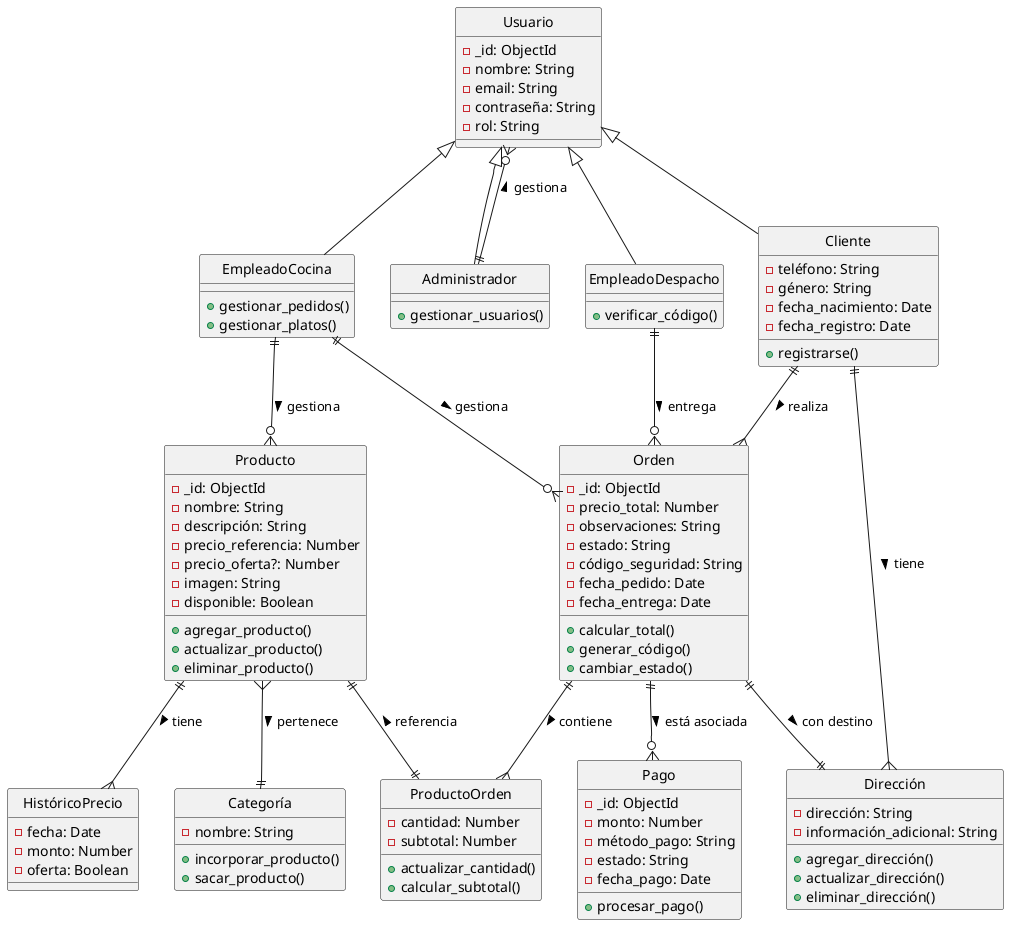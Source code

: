 @startuml Diagrama de Clases
skinparam Style strictuml
skinparam SequenceMessageAlignment center

' Clases
class Usuario {
  - _id: ObjectId
  - nombre: String
  - email: String
  - contraseña: String
  - rol: String
}

class Cliente extends Usuario {
  - teléfono: String
  - género: String
  - fecha_nacimiento: Date
  - fecha_registro: Date

  + registrarse()
}

class Administrador extends Usuario {
  + gestionar_usuarios()
}

class EmpleadoCocina extends Usuario {
  + gestionar_pedidos()
  + gestionar_platos()
}

class EmpleadoDespacho extends Usuario {
  + verificar_código()
}

class Dirección {
  - dirección: String
  - información_adicional: String

  + agregar_dirección()
  + actualizar_dirección()
  + eliminar_dirección()
}

class Orden {
  - _id: ObjectId
  - precio_total: Number
  - observaciones: String
  - estado: String
  - código_seguridad: String
  - fecha_pedido: Date
  - fecha_entrega: Date

  + calcular_total()
  + generar_código()
  + cambiar_estado()
}

class Producto {
  - _id: ObjectId
  - nombre: String
  - descripción: String
  - precio_referencia: Number
  - precio_oferta?: Number
  - imagen: String
  - disponible: Boolean

  + agregar_producto()
  + actualizar_producto()
  + eliminar_producto()
}

class HistóricoPrecio {
  - fecha: Date
  - monto: Number
  - oferta: Boolean
}

class Pago {
  - _id: ObjectId
  - monto: Number
  - método_pago: String
  - estado: String
  - fecha_pago: Date

  + procesar_pago()
}

class ProductoOrden {
  - cantidad: Number
  - subtotal: Number

  + actualizar_cantidad()
  + calcular_subtotal()
}

class Categoría {
  - nombre: String

  + incorporar_producto()
  + sacar_producto()
}


' Relaciones
'=======================
Administrador ||--o{ Usuario : gestiona >
EmpleadoCocina ||--o{ Orden : gestiona >
EmpleadoCocina ||--o{ Producto : gestiona >
EmpleadoDespacho ||--o{ Orden : entrega >
Cliente ||--{ Dirección : tiene >
Cliente ||--{ Orden : realiza >
Producto ||--{ HistóricoPrecio : tiene >
Producto ||--|| ProductoOrden : referencia <
Orden ||--{ ProductoOrden : contiene >
Orden ||--|| Dirección : con destino >
Orden ||--o{ Pago : está asociada >
Producto }--|| Categoría : pertenece >

@enduml

